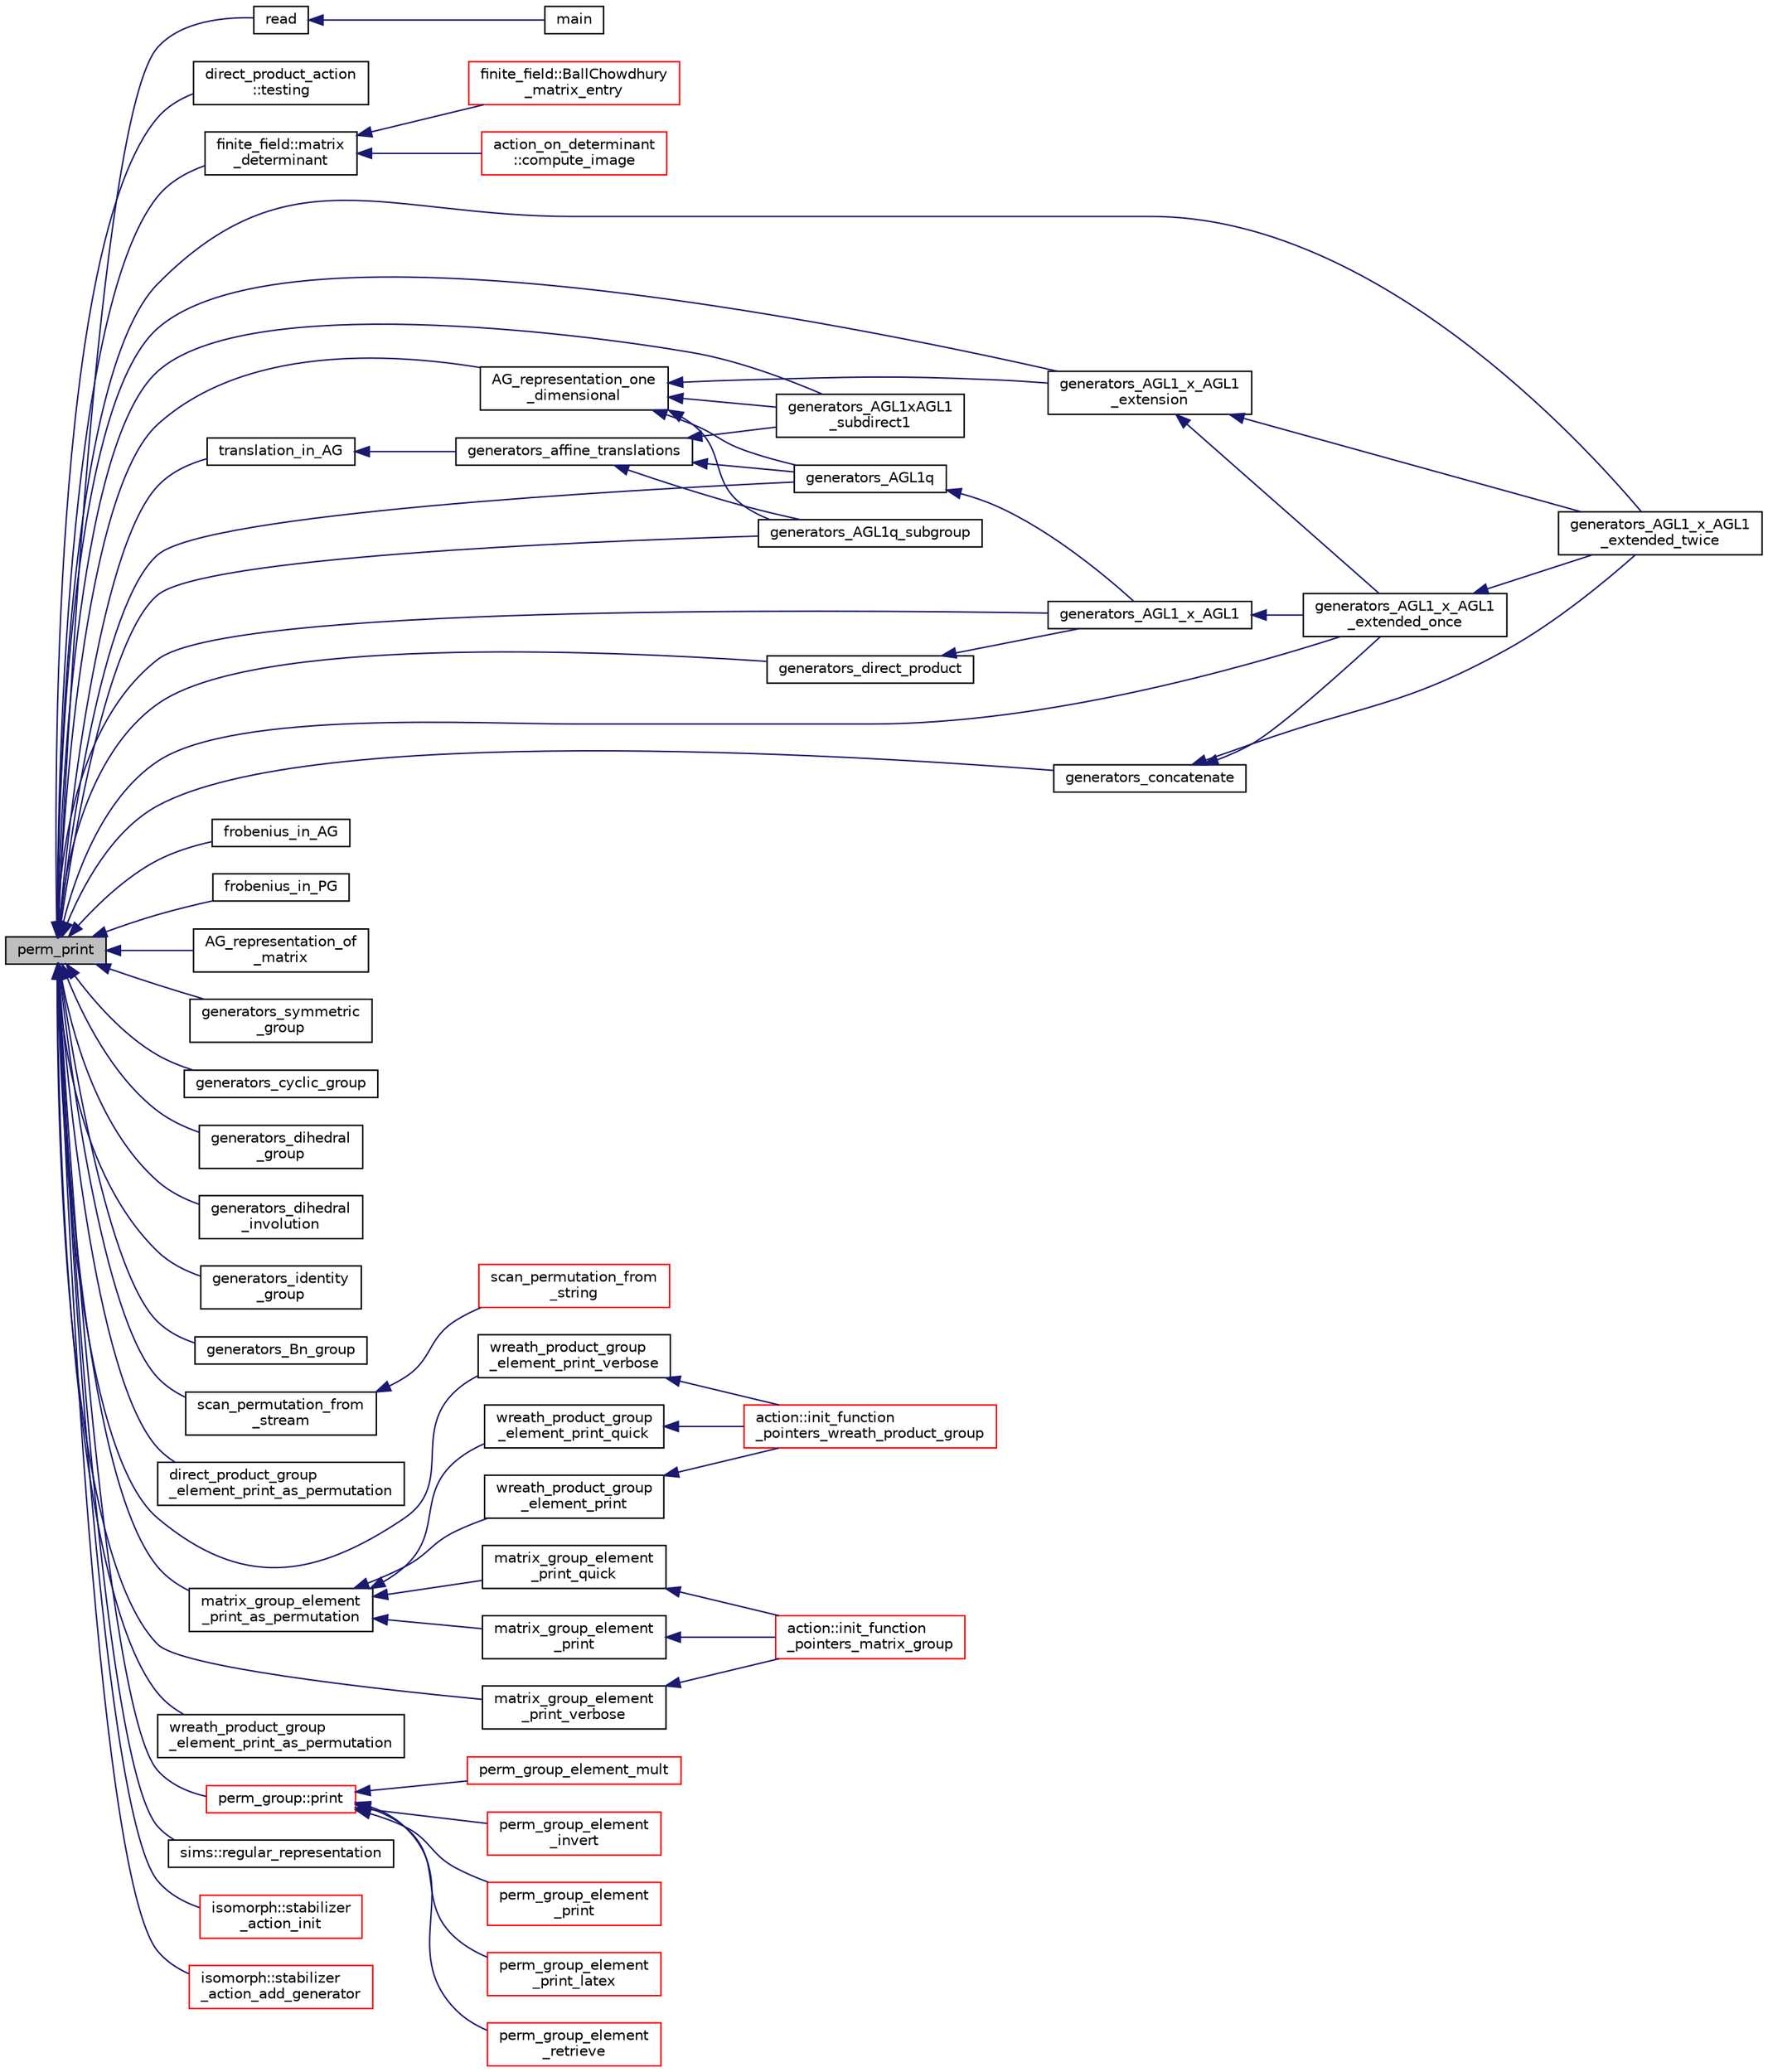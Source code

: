digraph "perm_print"
{
  edge [fontname="Helvetica",fontsize="10",labelfontname="Helvetica",labelfontsize="10"];
  node [fontname="Helvetica",fontsize="10",shape=record];
  rankdir="LR";
  Node1679 [label="perm_print",height=0.2,width=0.4,color="black", fillcolor="grey75", style="filled", fontcolor="black"];
  Node1679 -> Node1680 [dir="back",color="midnightblue",fontsize="10",style="solid",fontname="Helvetica"];
  Node1680 [label="read",height=0.2,width=0.4,color="black", fillcolor="white", style="filled",URL="$d6/d90/costas_8_c.html#acc0ad4ae49a21a58400e5082ae6bbff3"];
  Node1680 -> Node1681 [dir="back",color="midnightblue",fontsize="10",style="solid",fontname="Helvetica"];
  Node1681 [label="main",height=0.2,width=0.4,color="black", fillcolor="white", style="filled",URL="$d6/d90/costas_8_c.html#a3c04138a5bfe5d72780bb7e82a18e627"];
  Node1679 -> Node1682 [dir="back",color="midnightblue",fontsize="10",style="solid",fontname="Helvetica"];
  Node1682 [label="direct_product_action\l::testing",height=0.2,width=0.4,color="black", fillcolor="white", style="filled",URL="$d3/d78/classdirect__product__action.html#a343dbbfe1b3932d198bfa59b48c7026f"];
  Node1679 -> Node1683 [dir="back",color="midnightblue",fontsize="10",style="solid",fontname="Helvetica"];
  Node1683 [label="finite_field::matrix\l_determinant",height=0.2,width=0.4,color="black", fillcolor="white", style="filled",URL="$df/d5a/classfinite__field.html#abeeee303bfbc054f2dcac4981ecab9ce"];
  Node1683 -> Node1684 [dir="back",color="midnightblue",fontsize="10",style="solid",fontname="Helvetica"];
  Node1684 [label="finite_field::BallChowdhury\l_matrix_entry",height=0.2,width=0.4,color="red", fillcolor="white", style="filled",URL="$df/d5a/classfinite__field.html#a961293f903f87da16219ceb61f642e8e"];
  Node1683 -> Node1687 [dir="back",color="midnightblue",fontsize="10",style="solid",fontname="Helvetica"];
  Node1687 [label="action_on_determinant\l::compute_image",height=0.2,width=0.4,color="red", fillcolor="white", style="filled",URL="$d4/d32/classaction__on__determinant.html#afc50562cf0aa95e81eb0062749dc3940"];
  Node1679 -> Node1899 [dir="back",color="midnightblue",fontsize="10",style="solid",fontname="Helvetica"];
  Node1899 [label="translation_in_AG",height=0.2,width=0.4,color="black", fillcolor="white", style="filled",URL="$d4/d95/group__generators_8_c.html#a2dc31e911a639d9be60389fae43e8ebc"];
  Node1899 -> Node1900 [dir="back",color="midnightblue",fontsize="10",style="solid",fontname="Helvetica"];
  Node1900 [label="generators_affine_translations",height=0.2,width=0.4,color="black", fillcolor="white", style="filled",URL="$d4/d95/group__generators_8_c.html#ab41d403d6c8fc3ec20069d44189a5cce"];
  Node1900 -> Node1901 [dir="back",color="midnightblue",fontsize="10",style="solid",fontname="Helvetica"];
  Node1901 [label="generators_AGL1xAGL1\l_subdirect1",height=0.2,width=0.4,color="black", fillcolor="white", style="filled",URL="$d4/d95/group__generators_8_c.html#aacf08507962e97feeb7f64d76ea43a36"];
  Node1900 -> Node1902 [dir="back",color="midnightblue",fontsize="10",style="solid",fontname="Helvetica"];
  Node1902 [label="generators_AGL1q",height=0.2,width=0.4,color="black", fillcolor="white", style="filled",URL="$d4/d95/group__generators_8_c.html#afc7c7c132fbdf09a3cf393f6b0221d04"];
  Node1902 -> Node1903 [dir="back",color="midnightblue",fontsize="10",style="solid",fontname="Helvetica"];
  Node1903 [label="generators_AGL1_x_AGL1",height=0.2,width=0.4,color="black", fillcolor="white", style="filled",URL="$d4/d95/group__generators_8_c.html#a59d9573735ad78a49493c5fdde859e31"];
  Node1903 -> Node1904 [dir="back",color="midnightblue",fontsize="10",style="solid",fontname="Helvetica"];
  Node1904 [label="generators_AGL1_x_AGL1\l_extended_once",height=0.2,width=0.4,color="black", fillcolor="white", style="filled",URL="$d4/d95/group__generators_8_c.html#ab158fdf7b90aead2cc7bc6c6deed6fc4"];
  Node1904 -> Node1905 [dir="back",color="midnightblue",fontsize="10",style="solid",fontname="Helvetica"];
  Node1905 [label="generators_AGL1_x_AGL1\l_extended_twice",height=0.2,width=0.4,color="black", fillcolor="white", style="filled",URL="$d4/d95/group__generators_8_c.html#a6c6b641ff612914abcf08999a94a9e46"];
  Node1900 -> Node1906 [dir="back",color="midnightblue",fontsize="10",style="solid",fontname="Helvetica"];
  Node1906 [label="generators_AGL1q_subgroup",height=0.2,width=0.4,color="black", fillcolor="white", style="filled",URL="$d4/d95/group__generators_8_c.html#a313ae8c390633359623e931fb71da69e"];
  Node1679 -> Node1907 [dir="back",color="midnightblue",fontsize="10",style="solid",fontname="Helvetica"];
  Node1907 [label="frobenius_in_AG",height=0.2,width=0.4,color="black", fillcolor="white", style="filled",URL="$d4/d95/group__generators_8_c.html#a1ba574f5a836935be22052736c1f6466"];
  Node1679 -> Node1908 [dir="back",color="midnightblue",fontsize="10",style="solid",fontname="Helvetica"];
  Node1908 [label="frobenius_in_PG",height=0.2,width=0.4,color="black", fillcolor="white", style="filled",URL="$d4/d95/group__generators_8_c.html#ae5cf3cf9424e4d016926a09f6dc36001"];
  Node1679 -> Node1909 [dir="back",color="midnightblue",fontsize="10",style="solid",fontname="Helvetica"];
  Node1909 [label="AG_representation_of\l_matrix",height=0.2,width=0.4,color="black", fillcolor="white", style="filled",URL="$d4/d95/group__generators_8_c.html#a93cea3dda589762adb117d07d0de39de"];
  Node1679 -> Node1910 [dir="back",color="midnightblue",fontsize="10",style="solid",fontname="Helvetica"];
  Node1910 [label="AG_representation_one\l_dimensional",height=0.2,width=0.4,color="black", fillcolor="white", style="filled",URL="$d4/d95/group__generators_8_c.html#ad1b5ceadf494f7bd695a204ae1a89dd3"];
  Node1910 -> Node1901 [dir="back",color="midnightblue",fontsize="10",style="solid",fontname="Helvetica"];
  Node1910 -> Node1902 [dir="back",color="midnightblue",fontsize="10",style="solid",fontname="Helvetica"];
  Node1910 -> Node1906 [dir="back",color="midnightblue",fontsize="10",style="solid",fontname="Helvetica"];
  Node1910 -> Node1911 [dir="back",color="midnightblue",fontsize="10",style="solid",fontname="Helvetica"];
  Node1911 [label="generators_AGL1_x_AGL1\l_extension",height=0.2,width=0.4,color="black", fillcolor="white", style="filled",URL="$d4/d95/group__generators_8_c.html#a3e0f2ae60353a1eefcbda26393c6eb50"];
  Node1911 -> Node1904 [dir="back",color="midnightblue",fontsize="10",style="solid",fontname="Helvetica"];
  Node1911 -> Node1905 [dir="back",color="midnightblue",fontsize="10",style="solid",fontname="Helvetica"];
  Node1679 -> Node1901 [dir="back",color="midnightblue",fontsize="10",style="solid",fontname="Helvetica"];
  Node1679 -> Node1902 [dir="back",color="midnightblue",fontsize="10",style="solid",fontname="Helvetica"];
  Node1679 -> Node1906 [dir="back",color="midnightblue",fontsize="10",style="solid",fontname="Helvetica"];
  Node1679 -> Node1903 [dir="back",color="midnightblue",fontsize="10",style="solid",fontname="Helvetica"];
  Node1679 -> Node1911 [dir="back",color="midnightblue",fontsize="10",style="solid",fontname="Helvetica"];
  Node1679 -> Node1904 [dir="back",color="midnightblue",fontsize="10",style="solid",fontname="Helvetica"];
  Node1679 -> Node1905 [dir="back",color="midnightblue",fontsize="10",style="solid",fontname="Helvetica"];
  Node1679 -> Node1912 [dir="back",color="midnightblue",fontsize="10",style="solid",fontname="Helvetica"];
  Node1912 [label="generators_symmetric\l_group",height=0.2,width=0.4,color="black", fillcolor="white", style="filled",URL="$d4/d95/group__generators_8_c.html#a4ecf08598133e7c90158d33894f91460"];
  Node1679 -> Node1913 [dir="back",color="midnightblue",fontsize="10",style="solid",fontname="Helvetica"];
  Node1913 [label="generators_cyclic_group",height=0.2,width=0.4,color="black", fillcolor="white", style="filled",URL="$d4/d95/group__generators_8_c.html#ae5fbb75d2a69e84babab04ffc5fd8f08"];
  Node1679 -> Node1914 [dir="back",color="midnightblue",fontsize="10",style="solid",fontname="Helvetica"];
  Node1914 [label="generators_dihedral\l_group",height=0.2,width=0.4,color="black", fillcolor="white", style="filled",URL="$d4/d95/group__generators_8_c.html#a2507a40a2a90fb0635fc0c145b35cf8d"];
  Node1679 -> Node1915 [dir="back",color="midnightblue",fontsize="10",style="solid",fontname="Helvetica"];
  Node1915 [label="generators_dihedral\l_involution",height=0.2,width=0.4,color="black", fillcolor="white", style="filled",URL="$d4/d95/group__generators_8_c.html#a8d19e7bec1338c3891c7146bb2e07f96"];
  Node1679 -> Node1916 [dir="back",color="midnightblue",fontsize="10",style="solid",fontname="Helvetica"];
  Node1916 [label="generators_identity\l_group",height=0.2,width=0.4,color="black", fillcolor="white", style="filled",URL="$d4/d95/group__generators_8_c.html#ad146821a32bde7901a7c78a942843b6d"];
  Node1679 -> Node1917 [dir="back",color="midnightblue",fontsize="10",style="solid",fontname="Helvetica"];
  Node1917 [label="generators_Bn_group",height=0.2,width=0.4,color="black", fillcolor="white", style="filled",URL="$d4/d95/group__generators_8_c.html#ab85456e84c0c36b98cc776f7ccf27808"];
  Node1679 -> Node1918 [dir="back",color="midnightblue",fontsize="10",style="solid",fontname="Helvetica"];
  Node1918 [label="generators_direct_product",height=0.2,width=0.4,color="black", fillcolor="white", style="filled",URL="$d4/d95/group__generators_8_c.html#a07dada5c255d34b118ab08b5ea11fb7e"];
  Node1918 -> Node1903 [dir="back",color="midnightblue",fontsize="10",style="solid",fontname="Helvetica"];
  Node1679 -> Node1919 [dir="back",color="midnightblue",fontsize="10",style="solid",fontname="Helvetica"];
  Node1919 [label="generators_concatenate",height=0.2,width=0.4,color="black", fillcolor="white", style="filled",URL="$d4/d95/group__generators_8_c.html#a64f33575c72912c506ec9678fe465734"];
  Node1919 -> Node1904 [dir="back",color="midnightblue",fontsize="10",style="solid",fontname="Helvetica"];
  Node1919 -> Node1905 [dir="back",color="midnightblue",fontsize="10",style="solid",fontname="Helvetica"];
  Node1679 -> Node1920 [dir="back",color="midnightblue",fontsize="10",style="solid",fontname="Helvetica"];
  Node1920 [label="scan_permutation_from\l_stream",height=0.2,width=0.4,color="black", fillcolor="white", style="filled",URL="$d4/d74/util_8_c.html#adf84ccaf0a1fda4496d2f60a33c53b88"];
  Node1920 -> Node1921 [dir="back",color="midnightblue",fontsize="10",style="solid",fontname="Helvetica"];
  Node1921 [label="scan_permutation_from\l_string",height=0.2,width=0.4,color="red", fillcolor="white", style="filled",URL="$d4/d74/util_8_c.html#a93f8c29fa198eae428b44a2dd0eb51bd"];
  Node1679 -> Node1925 [dir="back",color="midnightblue",fontsize="10",style="solid",fontname="Helvetica"];
  Node1925 [label="direct_product_group\l_element_print_as_permutation",height=0.2,width=0.4,color="black", fillcolor="white", style="filled",URL="$df/d05/interface__direct__product_8_c.html#a1503664127b4ecadf6be022d20b87a01"];
  Node1679 -> Node1926 [dir="back",color="midnightblue",fontsize="10",style="solid",fontname="Helvetica"];
  Node1926 [label="matrix_group_element\l_print_as_permutation",height=0.2,width=0.4,color="black", fillcolor="white", style="filled",URL="$da/d0a/interface__matrix__group_8_c.html#a91ca957e7be142f650a23cba99fb20a7"];
  Node1926 -> Node1927 [dir="back",color="midnightblue",fontsize="10",style="solid",fontname="Helvetica"];
  Node1927 [label="matrix_group_element\l_print",height=0.2,width=0.4,color="black", fillcolor="white", style="filled",URL="$da/d0a/interface__matrix__group_8_c.html#a713a62ca79f61e584fa43b4498247cc6"];
  Node1927 -> Node1928 [dir="back",color="midnightblue",fontsize="10",style="solid",fontname="Helvetica"];
  Node1928 [label="action::init_function\l_pointers_matrix_group",height=0.2,width=0.4,color="red", fillcolor="white", style="filled",URL="$d2/d86/classaction.html#a48cbc0106c21fdcb5ec74a9cf8f4e1d8"];
  Node1926 -> Node1950 [dir="back",color="midnightblue",fontsize="10",style="solid",fontname="Helvetica"];
  Node1950 [label="matrix_group_element\l_print_quick",height=0.2,width=0.4,color="black", fillcolor="white", style="filled",URL="$da/d0a/interface__matrix__group_8_c.html#a856195b883877c6170997dc4b3b321e0"];
  Node1950 -> Node1928 [dir="back",color="midnightblue",fontsize="10",style="solid",fontname="Helvetica"];
  Node1926 -> Node1951 [dir="back",color="midnightblue",fontsize="10",style="solid",fontname="Helvetica"];
  Node1951 [label="wreath_product_group\l_element_print",height=0.2,width=0.4,color="black", fillcolor="white", style="filled",URL="$da/d12/interface__wreath__product_8_c.html#a17b20cc18b13f32e90f4cc5fb64daf44"];
  Node1951 -> Node1952 [dir="back",color="midnightblue",fontsize="10",style="solid",fontname="Helvetica"];
  Node1952 [label="action::init_function\l_pointers_wreath_product_group",height=0.2,width=0.4,color="red", fillcolor="white", style="filled",URL="$d2/d86/classaction.html#a149d3bdc89556d74a4a20597f0cccdc0"];
  Node1926 -> Node1956 [dir="back",color="midnightblue",fontsize="10",style="solid",fontname="Helvetica"];
  Node1956 [label="wreath_product_group\l_element_print_quick",height=0.2,width=0.4,color="black", fillcolor="white", style="filled",URL="$da/d12/interface__wreath__product_8_c.html#ac15fe3f2b3cf296ca8fbdfe3c971b63b"];
  Node1956 -> Node1952 [dir="back",color="midnightblue",fontsize="10",style="solid",fontname="Helvetica"];
  Node1679 -> Node1957 [dir="back",color="midnightblue",fontsize="10",style="solid",fontname="Helvetica"];
  Node1957 [label="matrix_group_element\l_print_verbose",height=0.2,width=0.4,color="black", fillcolor="white", style="filled",URL="$da/d0a/interface__matrix__group_8_c.html#aa5cc004a0b3beeb862b7ced40db8feb2"];
  Node1957 -> Node1928 [dir="back",color="midnightblue",fontsize="10",style="solid",fontname="Helvetica"];
  Node1679 -> Node1958 [dir="back",color="midnightblue",fontsize="10",style="solid",fontname="Helvetica"];
  Node1958 [label="wreath_product_group\l_element_print_as_permutation",height=0.2,width=0.4,color="black", fillcolor="white", style="filled",URL="$da/d12/interface__wreath__product_8_c.html#a568044a7f70c1faf319b5ae0aabf00a2"];
  Node1679 -> Node1959 [dir="back",color="midnightblue",fontsize="10",style="solid",fontname="Helvetica"];
  Node1959 [label="wreath_product_group\l_element_print_verbose",height=0.2,width=0.4,color="black", fillcolor="white", style="filled",URL="$da/d12/interface__wreath__product_8_c.html#a7664deec40eceaffc44c72f39119796a"];
  Node1959 -> Node1952 [dir="back",color="midnightblue",fontsize="10",style="solid",fontname="Helvetica"];
  Node1679 -> Node1960 [dir="back",color="midnightblue",fontsize="10",style="solid",fontname="Helvetica"];
  Node1960 [label="perm_group::print",height=0.2,width=0.4,color="red", fillcolor="white", style="filled",URL="$df/d0a/classperm__group.html#af23c8538a48ea66019b7c5a4223b9bea"];
  Node1960 -> Node1961 [dir="back",color="midnightblue",fontsize="10",style="solid",fontname="Helvetica"];
  Node1961 [label="perm_group_element\l_retrieve",height=0.2,width=0.4,color="red", fillcolor="white", style="filled",URL="$df/d36/interface__perm__group_8_c.html#a4c8b92d581a75f0483bb37760e752430"];
  Node1960 -> Node1965 [dir="back",color="midnightblue",fontsize="10",style="solid",fontname="Helvetica"];
  Node1965 [label="perm_group_element_mult",height=0.2,width=0.4,color="red", fillcolor="white", style="filled",URL="$df/d36/interface__perm__group_8_c.html#ab15b0c49289683127056f726011bc2ed"];
  Node1960 -> Node1966 [dir="back",color="midnightblue",fontsize="10",style="solid",fontname="Helvetica"];
  Node1966 [label="perm_group_element\l_invert",height=0.2,width=0.4,color="red", fillcolor="white", style="filled",URL="$df/d36/interface__perm__group_8_c.html#a96f61c7fbc6a187176ee94d71af31a6a"];
  Node1960 -> Node1967 [dir="back",color="midnightblue",fontsize="10",style="solid",fontname="Helvetica"];
  Node1967 [label="perm_group_element\l_print",height=0.2,width=0.4,color="red", fillcolor="white", style="filled",URL="$df/d36/interface__perm__group_8_c.html#a05f9a5ad53e1e2fd3c88dd67b7d948e3"];
  Node1960 -> Node1968 [dir="back",color="midnightblue",fontsize="10",style="solid",fontname="Helvetica"];
  Node1968 [label="perm_group_element\l_print_latex",height=0.2,width=0.4,color="red", fillcolor="white", style="filled",URL="$df/d36/interface__perm__group_8_c.html#a9fa3c6e68a871e577b93ee32f6021f33"];
  Node1679 -> Node1970 [dir="back",color="midnightblue",fontsize="10",style="solid",fontname="Helvetica"];
  Node1970 [label="sims::regular_representation",height=0.2,width=0.4,color="black", fillcolor="white", style="filled",URL="$d9/df3/classsims.html#ac445ae3fa3933272cbc36a711a1de17f"];
  Node1679 -> Node1971 [dir="back",color="midnightblue",fontsize="10",style="solid",fontname="Helvetica"];
  Node1971 [label="isomorph::stabilizer\l_action_init",height=0.2,width=0.4,color="red", fillcolor="white", style="filled",URL="$d3/d5f/classisomorph.html#af2775c095770cbeae014806409f0c4d3"];
  Node1679 -> Node1972 [dir="back",color="midnightblue",fontsize="10",style="solid",fontname="Helvetica"];
  Node1972 [label="isomorph::stabilizer\l_action_add_generator",height=0.2,width=0.4,color="red", fillcolor="white", style="filled",URL="$d3/d5f/classisomorph.html#ae91af86c9c82cf9c5c7ee24a60e59460"];
}
